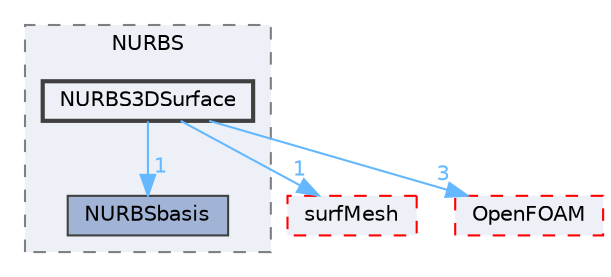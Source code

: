 digraph "src/optimisation/adjointOptimisation/adjoint/parameterization/NURBS/NURBS3DSurface"
{
 // LATEX_PDF_SIZE
  bgcolor="transparent";
  edge [fontname=Helvetica,fontsize=10,labelfontname=Helvetica,labelfontsize=10];
  node [fontname=Helvetica,fontsize=10,shape=box,height=0.2,width=0.4];
  compound=true
  subgraph clusterdir_e9c807a621f0bc0251c51ef6c4440316 {
    graph [ bgcolor="#edf0f7", pencolor="grey50", label="NURBS", fontname=Helvetica,fontsize=10 style="filled,dashed", URL="dir_e9c807a621f0bc0251c51ef6c4440316.html",tooltip=""]
  dir_bb4c7d53b41519560a44ff16962c4c01 [label="NURBSbasis", fillcolor="#a2b4d6", color="grey25", style="filled", URL="dir_bb4c7d53b41519560a44ff16962c4c01.html",tooltip=""];
  dir_872c578f2c685b27f90a2182e2ef13bb [label="NURBS3DSurface", fillcolor="#edf0f7", color="grey25", style="filled,bold", URL="dir_872c578f2c685b27f90a2182e2ef13bb.html",tooltip=""];
  }
  dir_0a88fe22feb23ce5f078a04a1df67721 [label="surfMesh", fillcolor="#edf0f7", color="red", style="filled,dashed", URL="dir_0a88fe22feb23ce5f078a04a1df67721.html",tooltip=""];
  dir_c5473ff19b20e6ec4dfe5c310b3778a8 [label="OpenFOAM", fillcolor="#edf0f7", color="red", style="filled,dashed", URL="dir_c5473ff19b20e6ec4dfe5c310b3778a8.html",tooltip=""];
  dir_872c578f2c685b27f90a2182e2ef13bb->dir_0a88fe22feb23ce5f078a04a1df67721 [headlabel="1", labeldistance=1.5 headhref="dir_002636_003891.html" href="dir_002636_003891.html" color="steelblue1" fontcolor="steelblue1"];
  dir_872c578f2c685b27f90a2182e2ef13bb->dir_bb4c7d53b41519560a44ff16962c4c01 [headlabel="1", labeldistance=1.5 headhref="dir_002636_002639.html" href="dir_002636_002639.html" color="steelblue1" fontcolor="steelblue1"];
  dir_872c578f2c685b27f90a2182e2ef13bb->dir_c5473ff19b20e6ec4dfe5c310b3778a8 [headlabel="3", labeldistance=1.5 headhref="dir_002636_002695.html" href="dir_002636_002695.html" color="steelblue1" fontcolor="steelblue1"];
}
